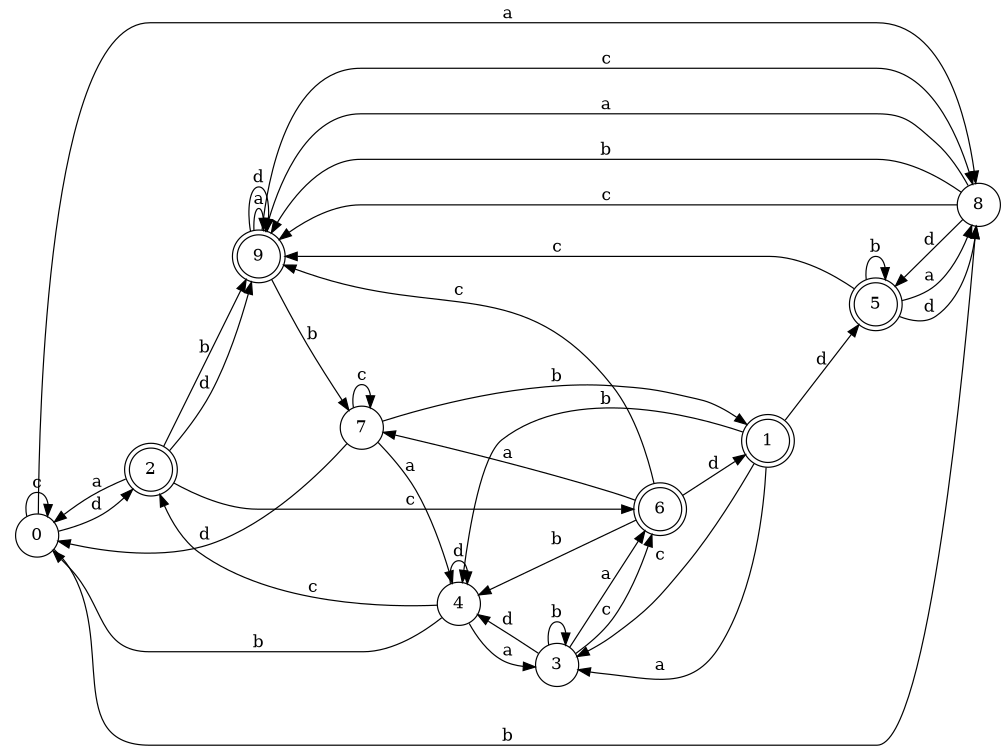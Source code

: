 digraph n8_5 {
__start0 [label="" shape="none"];

rankdir=LR;
size="8,5";

s0 [style="filled", color="black", fillcolor="white" shape="circle", label="0"];
s1 [style="rounded,filled", color="black", fillcolor="white" shape="doublecircle", label="1"];
s2 [style="rounded,filled", color="black", fillcolor="white" shape="doublecircle", label="2"];
s3 [style="filled", color="black", fillcolor="white" shape="circle", label="3"];
s4 [style="filled", color="black", fillcolor="white" shape="circle", label="4"];
s5 [style="rounded,filled", color="black", fillcolor="white" shape="doublecircle", label="5"];
s6 [style="rounded,filled", color="black", fillcolor="white" shape="doublecircle", label="6"];
s7 [style="filled", color="black", fillcolor="white" shape="circle", label="7"];
s8 [style="filled", color="black", fillcolor="white" shape="circle", label="8"];
s9 [style="rounded,filled", color="black", fillcolor="white" shape="doublecircle", label="9"];
s0 -> s8 [label="a"];
s0 -> s8 [label="b"];
s0 -> s0 [label="c"];
s0 -> s2 [label="d"];
s1 -> s3 [label="a"];
s1 -> s4 [label="b"];
s1 -> s3 [label="c"];
s1 -> s5 [label="d"];
s2 -> s0 [label="a"];
s2 -> s9 [label="b"];
s2 -> s6 [label="c"];
s2 -> s9 [label="d"];
s3 -> s6 [label="a"];
s3 -> s3 [label="b"];
s3 -> s6 [label="c"];
s3 -> s4 [label="d"];
s4 -> s3 [label="a"];
s4 -> s0 [label="b"];
s4 -> s2 [label="c"];
s4 -> s4 [label="d"];
s5 -> s8 [label="a"];
s5 -> s5 [label="b"];
s5 -> s9 [label="c"];
s5 -> s8 [label="d"];
s6 -> s7 [label="a"];
s6 -> s4 [label="b"];
s6 -> s9 [label="c"];
s6 -> s1 [label="d"];
s7 -> s4 [label="a"];
s7 -> s1 [label="b"];
s7 -> s7 [label="c"];
s7 -> s0 [label="d"];
s8 -> s9 [label="a"];
s8 -> s9 [label="b"];
s8 -> s9 [label="c"];
s8 -> s5 [label="d"];
s9 -> s9 [label="a"];
s9 -> s7 [label="b"];
s9 -> s8 [label="c"];
s9 -> s9 [label="d"];

}